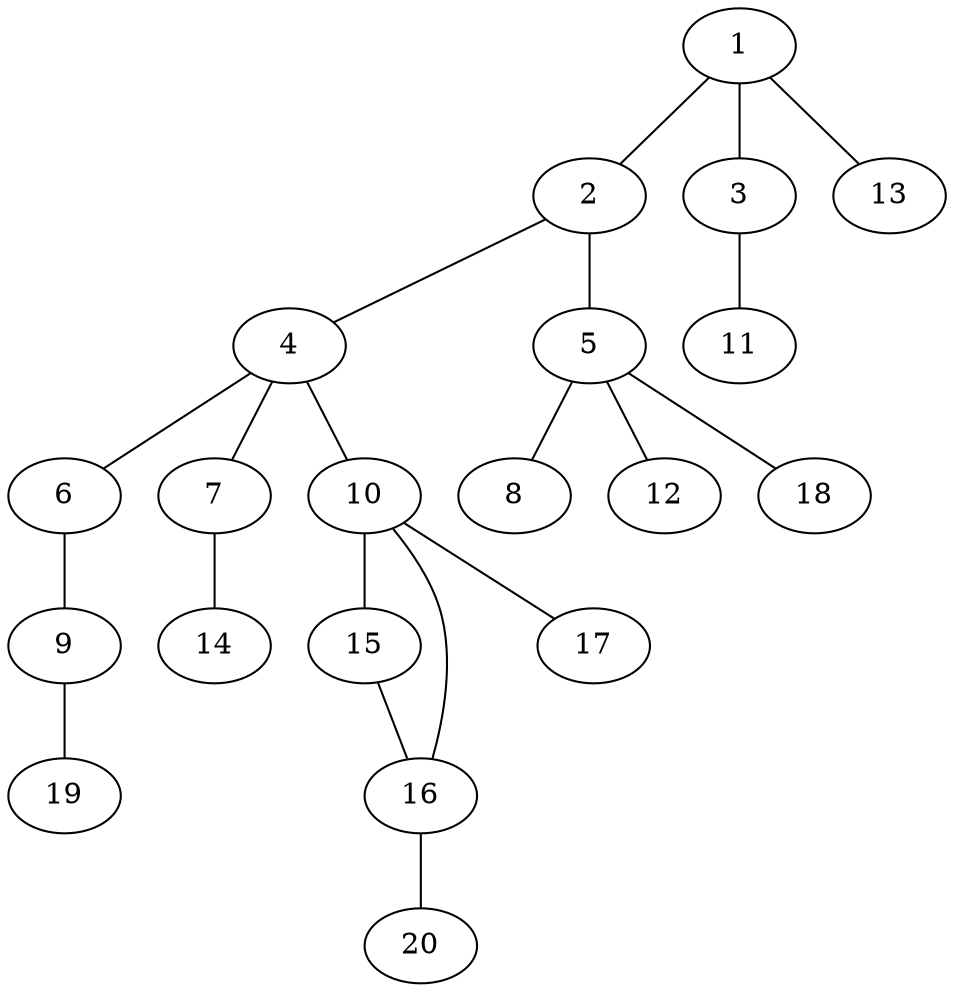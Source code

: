 graph graphname {1--2
1--3
1--13
2--4
2--5
3--11
4--6
4--7
4--10
5--8
5--12
5--18
6--9
7--14
9--19
10--15
10--16
10--17
15--16
16--20
}